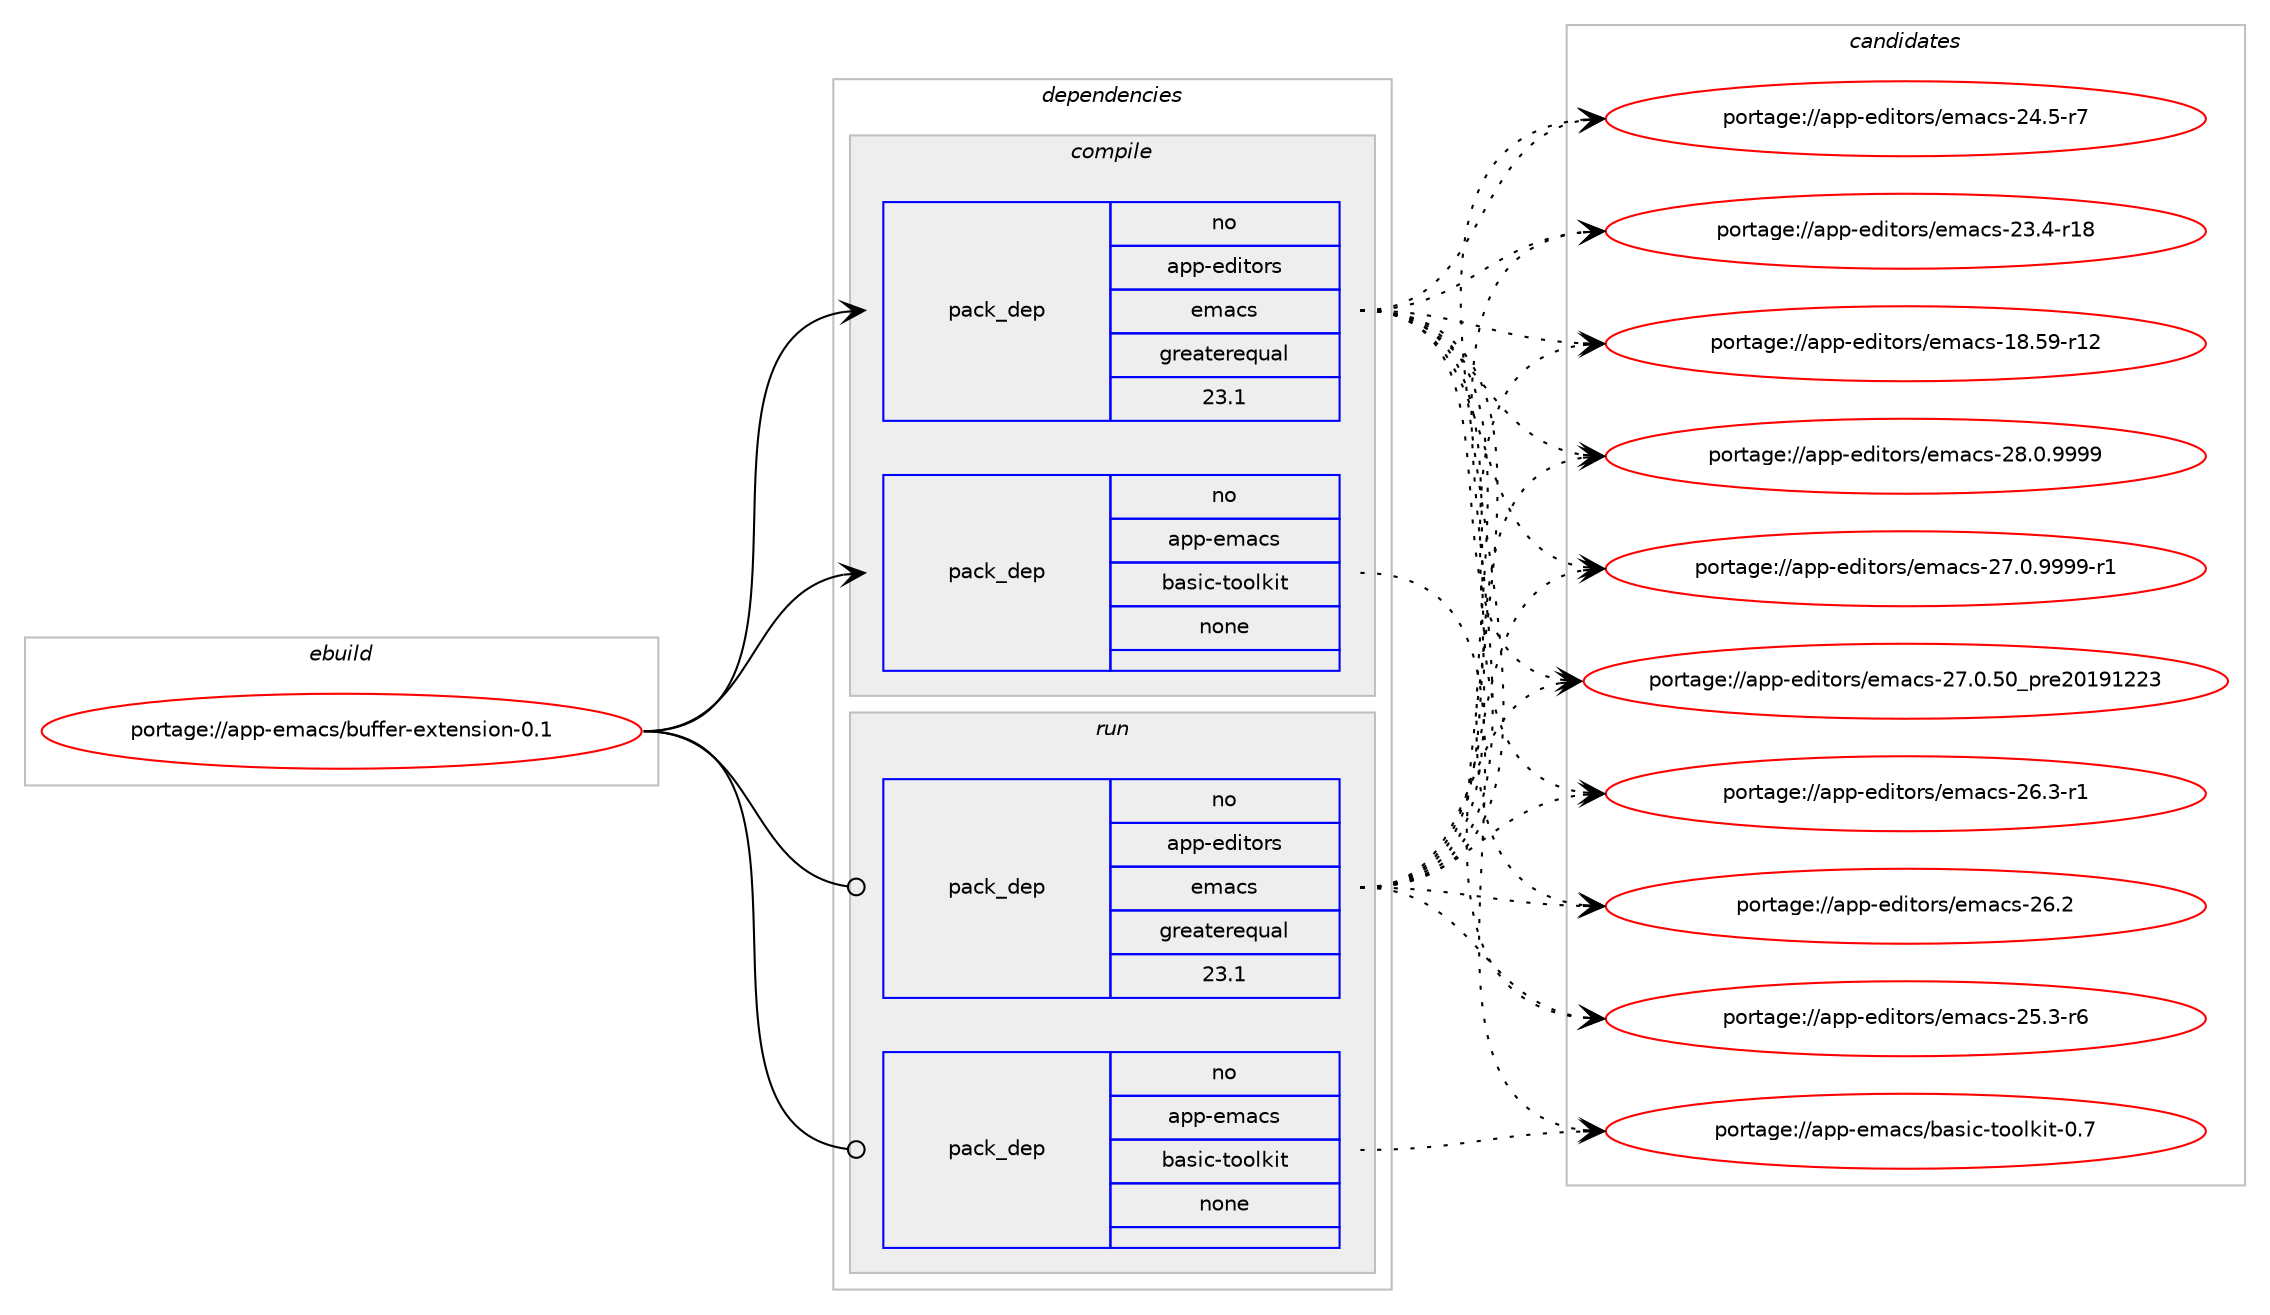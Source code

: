 digraph prolog {

# *************
# Graph options
# *************

newrank=true;
concentrate=true;
compound=true;
graph [rankdir=LR,fontname=Helvetica,fontsize=10,ranksep=1.5];#, ranksep=2.5, nodesep=0.2];
edge  [arrowhead=vee];
node  [fontname=Helvetica,fontsize=10];

# **********
# The ebuild
# **********

subgraph cluster_leftcol {
color=gray;
label=<<i>ebuild</i>>;
id [label="portage://app-emacs/buffer-extension-0.1", color=red, width=4, href="../app-emacs/buffer-extension-0.1.svg"];
}

# ****************
# The dependencies
# ****************

subgraph cluster_midcol {
color=gray;
label=<<i>dependencies</i>>;
subgraph cluster_compile {
fillcolor="#eeeeee";
style=filled;
label=<<i>compile</i>>;
subgraph pack476563 {
dependency634244 [label=<<TABLE BORDER="0" CELLBORDER="1" CELLSPACING="0" CELLPADDING="4" WIDTH="220"><TR><TD ROWSPAN="6" CELLPADDING="30">pack_dep</TD></TR><TR><TD WIDTH="110">no</TD></TR><TR><TD>app-editors</TD></TR><TR><TD>emacs</TD></TR><TR><TD>greaterequal</TD></TR><TR><TD>23.1</TD></TR></TABLE>>, shape=none, color=blue];
}
id:e -> dependency634244:w [weight=20,style="solid",arrowhead="vee"];
subgraph pack476564 {
dependency634245 [label=<<TABLE BORDER="0" CELLBORDER="1" CELLSPACING="0" CELLPADDING="4" WIDTH="220"><TR><TD ROWSPAN="6" CELLPADDING="30">pack_dep</TD></TR><TR><TD WIDTH="110">no</TD></TR><TR><TD>app-emacs</TD></TR><TR><TD>basic-toolkit</TD></TR><TR><TD>none</TD></TR><TR><TD></TD></TR></TABLE>>, shape=none, color=blue];
}
id:e -> dependency634245:w [weight=20,style="solid",arrowhead="vee"];
}
subgraph cluster_compileandrun {
fillcolor="#eeeeee";
style=filled;
label=<<i>compile and run</i>>;
}
subgraph cluster_run {
fillcolor="#eeeeee";
style=filled;
label=<<i>run</i>>;
subgraph pack476565 {
dependency634246 [label=<<TABLE BORDER="0" CELLBORDER="1" CELLSPACING="0" CELLPADDING="4" WIDTH="220"><TR><TD ROWSPAN="6" CELLPADDING="30">pack_dep</TD></TR><TR><TD WIDTH="110">no</TD></TR><TR><TD>app-editors</TD></TR><TR><TD>emacs</TD></TR><TR><TD>greaterequal</TD></TR><TR><TD>23.1</TD></TR></TABLE>>, shape=none, color=blue];
}
id:e -> dependency634246:w [weight=20,style="solid",arrowhead="odot"];
subgraph pack476566 {
dependency634247 [label=<<TABLE BORDER="0" CELLBORDER="1" CELLSPACING="0" CELLPADDING="4" WIDTH="220"><TR><TD ROWSPAN="6" CELLPADDING="30">pack_dep</TD></TR><TR><TD WIDTH="110">no</TD></TR><TR><TD>app-emacs</TD></TR><TR><TD>basic-toolkit</TD></TR><TR><TD>none</TD></TR><TR><TD></TD></TR></TABLE>>, shape=none, color=blue];
}
id:e -> dependency634247:w [weight=20,style="solid",arrowhead="odot"];
}
}

# **************
# The candidates
# **************

subgraph cluster_choices {
rank=same;
color=gray;
label=<<i>candidates</i>>;

subgraph choice476563 {
color=black;
nodesep=1;
choice971121124510110010511611111411547101109979911545505646484657575757 [label="portage://app-editors/emacs-28.0.9999", color=red, width=4,href="../app-editors/emacs-28.0.9999.svg"];
choice9711211245101100105116111114115471011099799115455055464846575757574511449 [label="portage://app-editors/emacs-27.0.9999-r1", color=red, width=4,href="../app-editors/emacs-27.0.9999-r1.svg"];
choice97112112451011001051161111141154710110997991154550554648465348951121141015048495749505051 [label="portage://app-editors/emacs-27.0.50_pre20191223", color=red, width=4,href="../app-editors/emacs-27.0.50_pre20191223.svg"];
choice971121124510110010511611111411547101109979911545505446514511449 [label="portage://app-editors/emacs-26.3-r1", color=red, width=4,href="../app-editors/emacs-26.3-r1.svg"];
choice97112112451011001051161111141154710110997991154550544650 [label="portage://app-editors/emacs-26.2", color=red, width=4,href="../app-editors/emacs-26.2.svg"];
choice971121124510110010511611111411547101109979911545505346514511454 [label="portage://app-editors/emacs-25.3-r6", color=red, width=4,href="../app-editors/emacs-25.3-r6.svg"];
choice971121124510110010511611111411547101109979911545505246534511455 [label="portage://app-editors/emacs-24.5-r7", color=red, width=4,href="../app-editors/emacs-24.5-r7.svg"];
choice97112112451011001051161111141154710110997991154550514652451144956 [label="portage://app-editors/emacs-23.4-r18", color=red, width=4,href="../app-editors/emacs-23.4-r18.svg"];
choice9711211245101100105116111114115471011099799115454956465357451144950 [label="portage://app-editors/emacs-18.59-r12", color=red, width=4,href="../app-editors/emacs-18.59-r12.svg"];
dependency634244:e -> choice971121124510110010511611111411547101109979911545505646484657575757:w [style=dotted,weight="100"];
dependency634244:e -> choice9711211245101100105116111114115471011099799115455055464846575757574511449:w [style=dotted,weight="100"];
dependency634244:e -> choice97112112451011001051161111141154710110997991154550554648465348951121141015048495749505051:w [style=dotted,weight="100"];
dependency634244:e -> choice971121124510110010511611111411547101109979911545505446514511449:w [style=dotted,weight="100"];
dependency634244:e -> choice97112112451011001051161111141154710110997991154550544650:w [style=dotted,weight="100"];
dependency634244:e -> choice971121124510110010511611111411547101109979911545505346514511454:w [style=dotted,weight="100"];
dependency634244:e -> choice971121124510110010511611111411547101109979911545505246534511455:w [style=dotted,weight="100"];
dependency634244:e -> choice97112112451011001051161111141154710110997991154550514652451144956:w [style=dotted,weight="100"];
dependency634244:e -> choice9711211245101100105116111114115471011099799115454956465357451144950:w [style=dotted,weight="100"];
}
subgraph choice476564 {
color=black;
nodesep=1;
choice97112112451011099799115479897115105994511611111110810710511645484655 [label="portage://app-emacs/basic-toolkit-0.7", color=red, width=4,href="../app-emacs/basic-toolkit-0.7.svg"];
dependency634245:e -> choice97112112451011099799115479897115105994511611111110810710511645484655:w [style=dotted,weight="100"];
}
subgraph choice476565 {
color=black;
nodesep=1;
choice971121124510110010511611111411547101109979911545505646484657575757 [label="portage://app-editors/emacs-28.0.9999", color=red, width=4,href="../app-editors/emacs-28.0.9999.svg"];
choice9711211245101100105116111114115471011099799115455055464846575757574511449 [label="portage://app-editors/emacs-27.0.9999-r1", color=red, width=4,href="../app-editors/emacs-27.0.9999-r1.svg"];
choice97112112451011001051161111141154710110997991154550554648465348951121141015048495749505051 [label="portage://app-editors/emacs-27.0.50_pre20191223", color=red, width=4,href="../app-editors/emacs-27.0.50_pre20191223.svg"];
choice971121124510110010511611111411547101109979911545505446514511449 [label="portage://app-editors/emacs-26.3-r1", color=red, width=4,href="../app-editors/emacs-26.3-r1.svg"];
choice97112112451011001051161111141154710110997991154550544650 [label="portage://app-editors/emacs-26.2", color=red, width=4,href="../app-editors/emacs-26.2.svg"];
choice971121124510110010511611111411547101109979911545505346514511454 [label="portage://app-editors/emacs-25.3-r6", color=red, width=4,href="../app-editors/emacs-25.3-r6.svg"];
choice971121124510110010511611111411547101109979911545505246534511455 [label="portage://app-editors/emacs-24.5-r7", color=red, width=4,href="../app-editors/emacs-24.5-r7.svg"];
choice97112112451011001051161111141154710110997991154550514652451144956 [label="portage://app-editors/emacs-23.4-r18", color=red, width=4,href="../app-editors/emacs-23.4-r18.svg"];
choice9711211245101100105116111114115471011099799115454956465357451144950 [label="portage://app-editors/emacs-18.59-r12", color=red, width=4,href="../app-editors/emacs-18.59-r12.svg"];
dependency634246:e -> choice971121124510110010511611111411547101109979911545505646484657575757:w [style=dotted,weight="100"];
dependency634246:e -> choice9711211245101100105116111114115471011099799115455055464846575757574511449:w [style=dotted,weight="100"];
dependency634246:e -> choice97112112451011001051161111141154710110997991154550554648465348951121141015048495749505051:w [style=dotted,weight="100"];
dependency634246:e -> choice971121124510110010511611111411547101109979911545505446514511449:w [style=dotted,weight="100"];
dependency634246:e -> choice97112112451011001051161111141154710110997991154550544650:w [style=dotted,weight="100"];
dependency634246:e -> choice971121124510110010511611111411547101109979911545505346514511454:w [style=dotted,weight="100"];
dependency634246:e -> choice971121124510110010511611111411547101109979911545505246534511455:w [style=dotted,weight="100"];
dependency634246:e -> choice97112112451011001051161111141154710110997991154550514652451144956:w [style=dotted,weight="100"];
dependency634246:e -> choice9711211245101100105116111114115471011099799115454956465357451144950:w [style=dotted,weight="100"];
}
subgraph choice476566 {
color=black;
nodesep=1;
choice97112112451011099799115479897115105994511611111110810710511645484655 [label="portage://app-emacs/basic-toolkit-0.7", color=red, width=4,href="../app-emacs/basic-toolkit-0.7.svg"];
dependency634247:e -> choice97112112451011099799115479897115105994511611111110810710511645484655:w [style=dotted,weight="100"];
}
}

}
